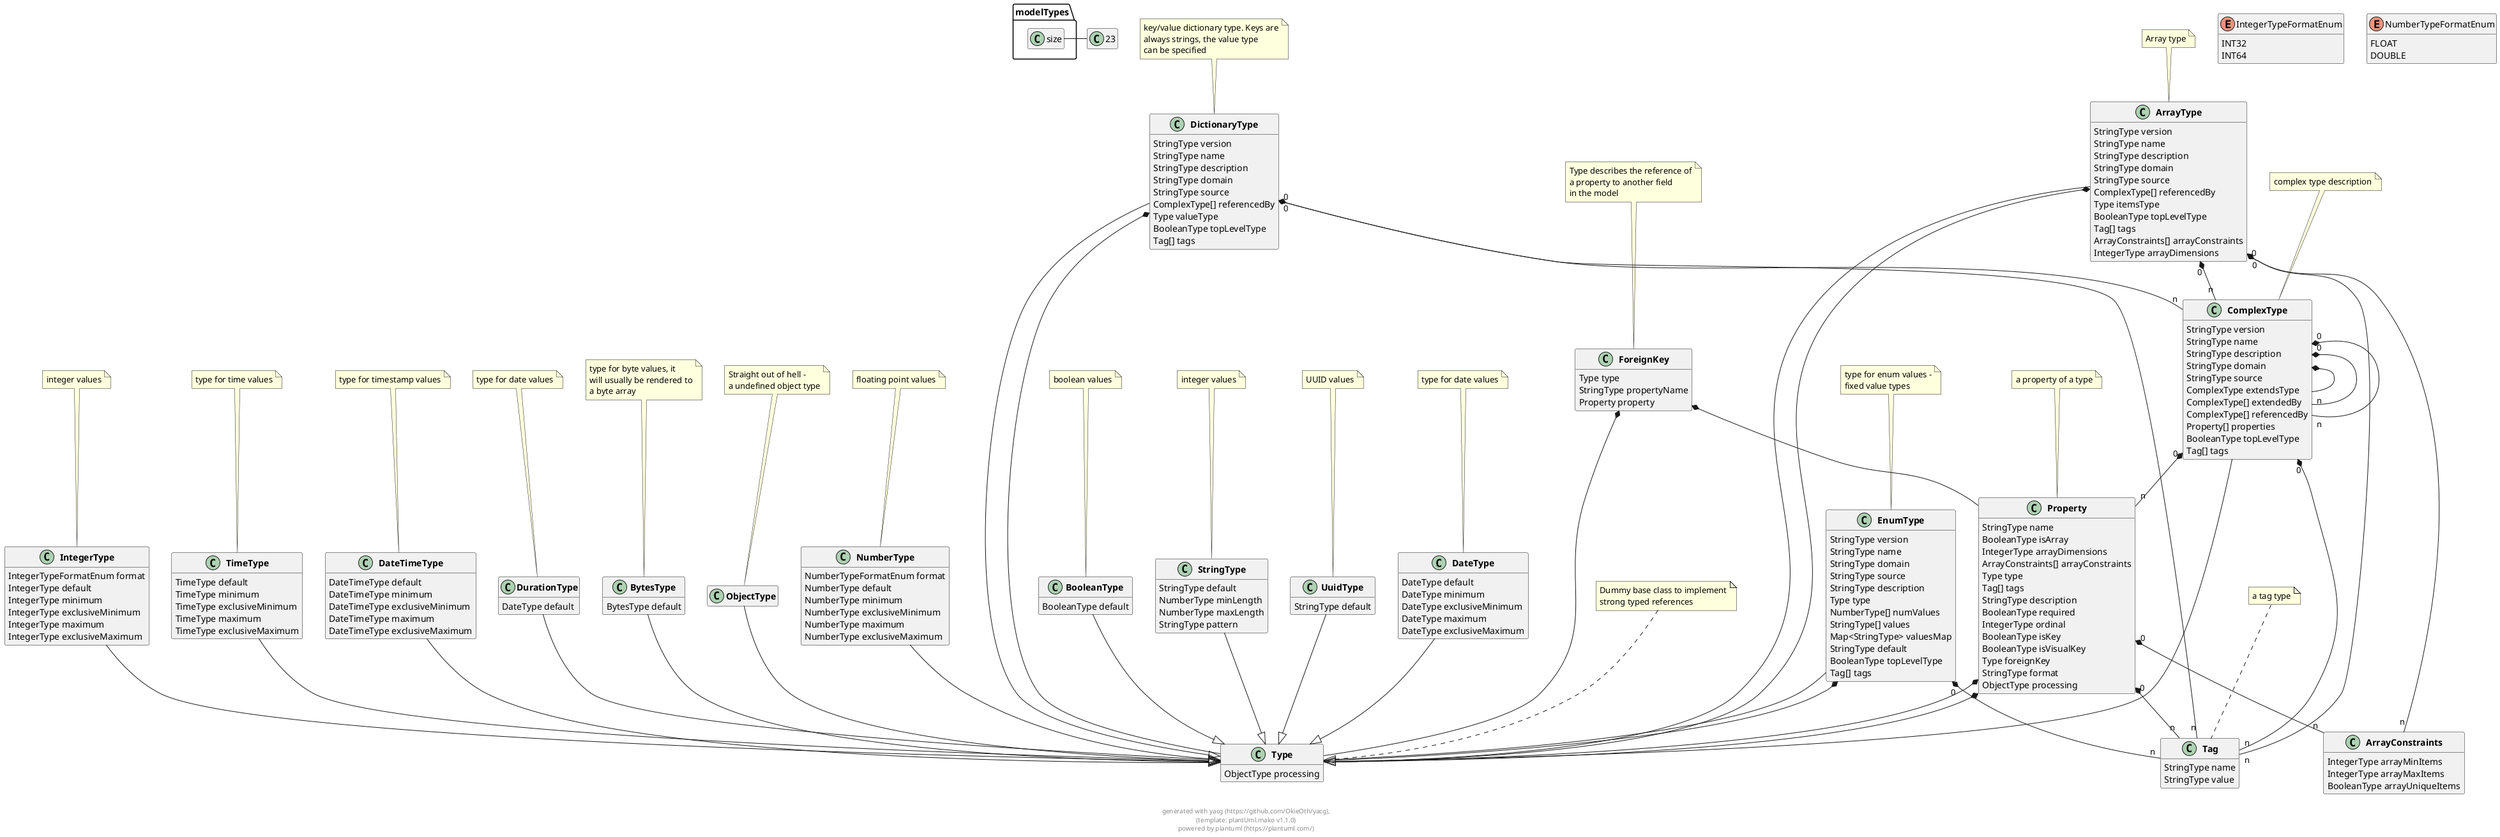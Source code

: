 
@startuml
hide empty methods
hide empty fields

modelTypes.size = 23


class "**Type**" as Type {
        ObjectType processing
}
note top: Dummy base class to implement\nstrong typed references

 

class "**ObjectType**" as ObjectType {
}
note top: Straight out of hell -\na undefined object type

ObjectType --|> Type
 

enum "IntegerTypeFormatEnum" as IntegerTypeFormatEnum {
    INT32
    INT64
}

class "**IntegerType**" as IntegerType {
        IntegerTypeFormatEnum format
        IntegerType default
        IntegerType minimum
        IntegerType exclusiveMinimum
        IntegerType maximum
        IntegerType exclusiveMaximum
}
note top: integer values

IntegerType --|> Type
 

enum "NumberTypeFormatEnum" as NumberTypeFormatEnum {
    FLOAT
    DOUBLE
}

class "**NumberType**" as NumberType {
        NumberTypeFormatEnum format
        NumberType default
        NumberType minimum
        NumberType exclusiveMinimum
        NumberType maximum
        NumberType exclusiveMaximum
}
note top: floating point values

NumberType --|> Type
 

class "**BooleanType**" as BooleanType {
        BooleanType default
}
note top: boolean values

BooleanType --|> Type
 

class "**StringType**" as StringType {
        StringType default
        NumberType minLength
        NumberType maxLength
        StringType pattern
}
note top: integer values

StringType --|> Type
 

class "**UuidType**" as UuidType {
        StringType default
}
note top: UUID values

UuidType --|> Type
 


class "**Tag**" as Tag {
        StringType name
        StringType value
}
note top: a tag type

 

class "**EnumType**" as EnumType {
        StringType version
        StringType name
        StringType domain
        StringType source
        StringType description
        Type type
        NumberType[] numValues
        StringType[] values
        Map<StringType> valuesMap
        StringType default
        BooleanType topLevelType
        Tag[] tags
}
note top: type for enum values -\nfixed value types

EnumType --|> Type
 

class "**DateType**" as DateType {
        DateType default
        DateType minimum
        DateType exclusiveMinimum
        DateType maximum
        DateType exclusiveMaximum
}
note top: type for date values

DateType --|> Type
 

class "**TimeType**" as TimeType {
        TimeType default
        TimeType minimum
        TimeType exclusiveMinimum
        TimeType maximum
        TimeType exclusiveMaximum
}
note top: type for time values

TimeType --|> Type
 

class "**DateTimeType**" as DateTimeType {
        DateTimeType default
        DateTimeType minimum
        DateTimeType exclusiveMinimum
        DateTimeType maximum
        DateTimeType exclusiveMaximum
}
note top: type for timestamp values

DateTimeType --|> Type
 

class "**DurationType**" as DurationType {
        DateType default
}
note top: type for date values

DurationType --|> Type
 

class "**BytesType**" as BytesType {
        BytesType default
}
note top: type for byte values, it\nwill usually be rendered to\na byte array

BytesType --|> Type
 

class "**ComplexType**" as ComplexType {
        StringType version
        StringType name
        StringType description
        StringType domain
        StringType source
        ComplexType extendsType
        ComplexType[] extendedBy
        ComplexType[] referencedBy
        Property[] properties
        BooleanType topLevelType
        Tag[] tags
}
note top: complex type description

ComplexType --|> Type
 

class "**Property**" as Property {
        StringType name
        BooleanType isArray
        IntegerType arrayDimensions
        ArrayConstraints[] arrayConstraints
        Type type
        Tag[] tags
        StringType description
        BooleanType required
        IntegerType ordinal
        BooleanType isKey
        BooleanType isVisualKey
        Type foreignKey
        StringType format
        ObjectType processing
}
note top: a property of a type

 

class "**DictionaryType**" as DictionaryType {
        StringType version
        StringType name
        StringType description
        StringType domain
        StringType source
        ComplexType[] referencedBy
        Type valueType
        BooleanType topLevelType
        Tag[] tags
}
note top: key/value dictionary type. Keys are\nalways strings, the value type\ncan be specified

DictionaryType --|> Type
 

class "**ArrayConstraints**" as ArrayConstraints {
        IntegerType arrayMinItems
        IntegerType arrayMaxItems
        BooleanType arrayUniqueItems
}

 

class "**ArrayType**" as ArrayType {
        StringType version
        StringType name
        StringType description
        StringType domain
        StringType source
        ComplexType[] referencedBy
        Type itemsType
        BooleanType topLevelType
        Tag[] tags
        ArrayConstraints[] arrayConstraints
        IntegerType arrayDimensions
}
note top: Array type

ArrayType --|> Type
 

class "**ForeignKey**" as ForeignKey {
        Type type
        StringType propertyName
        Property property
}
note top: Type describes the reference of\na property to another field\nin the model

 


    

    
    
    






    
    






    

    




    

    
    


    





EnumType  *--  Type






EnumType "0" *-- "n" Tag

    





    





    





    

    

    





ComplexType  *--  ComplexType

ComplexType "0" *-- "n" ComplexType

ComplexType "0" *-- "n" ComplexType

ComplexType "0" *-- "n" Property


ComplexType "0" *-- "n" Tag

    



Property "0" *-- "n" ArrayConstraints

Property  *--  Type

Property "0" *-- "n" Tag






Property  *--  Type



    





DictionaryType "0" *-- "n" ComplexType

DictionaryType  *--  Type


DictionaryType "0" *-- "n" Tag

    



    





ArrayType "0" *-- "n" ComplexType

ArrayType  *--  Type


ArrayType "0" *-- "n" Tag

ArrayType "0" *-- "n" ArrayConstraints


    
ForeignKey  *--  Type


ForeignKey  *--  Property


footer \ngenerated with yacg (https://github.com/OkieOth/yacg),\n(template: plantUml.mako v1.1.0)\npowered by plantuml (https://plantuml.com/)
@enduml